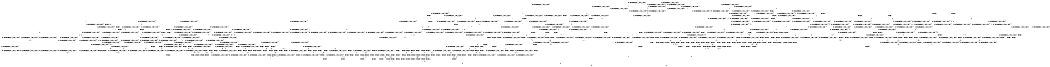 digraph BCG {
size = "7, 10.5";
center = TRUE;
node [shape = circle];
0 [peripheries = 2];
0 -> 1 [label = "EX !0 !ATOMIC_EXCH_BRANCH (1, +1, TRUE, +1, 1, FALSE) !{}"];
0 -> 2 [label = "EX !2 !ATOMIC_EXCH_BRANCH (1, +1, TRUE, +0, 3, TRUE) !{}"];
0 -> 3 [label = "EX !1 !ATOMIC_EXCH_BRANCH (1, +0, TRUE, +0, 1, TRUE) !{}"];
0 -> 4 [label = "EX !0 !ATOMIC_EXCH_BRANCH (1, +1, TRUE, +1, 1, FALSE) !{}"];
0 -> 5 [label = "EX !2 !ATOMIC_EXCH_BRANCH (1, +1, TRUE, +0, 3, TRUE) !{}"];
0 -> 6 [label = "EX !1 !ATOMIC_EXCH_BRANCH (1, +0, TRUE, +0, 1, TRUE) !{}"];
1 -> 7 [label = "EX !2 !ATOMIC_EXCH_BRANCH (1, +1, TRUE, +0, 3, FALSE) !{}"];
2 -> 8 [label = "EX !0 !ATOMIC_EXCH_BRANCH (1, +1, TRUE, +1, 1, TRUE) !{}"];
3 -> 9 [label = "EX !0 !ATOMIC_EXCH_BRANCH (1, +1, TRUE, +1, 1, FALSE) !{}"];
4 -> 7 [label = "EX !2 !ATOMIC_EXCH_BRANCH (1, +1, TRUE, +0, 3, FALSE) !{}"];
4 -> 10 [label = "EX !1 !ATOMIC_EXCH_BRANCH (1, +0, TRUE, +0, 1, FALSE) !{}"];
4 -> 11 [label = "TERMINATE !0"];
4 -> 12 [label = "EX !2 !ATOMIC_EXCH_BRANCH (1, +1, TRUE, +0, 3, FALSE) !{}"];
4 -> 13 [label = "EX !1 !ATOMIC_EXCH_BRANCH (1, +0, TRUE, +0, 1, FALSE) !{}"];
4 -> 14 [label = "TERMINATE !0"];
5 -> 8 [label = "EX !0 !ATOMIC_EXCH_BRANCH (1, +1, TRUE, +1, 1, TRUE) !{}"];
5 -> 15 [label = "EX !1 !ATOMIC_EXCH_BRANCH (1, +0, TRUE, +0, 1, FALSE) !{}"];
5 -> 16 [label = "TERMINATE !2"];
5 -> 17 [label = "EX !0 !ATOMIC_EXCH_BRANCH (1, +1, TRUE, +1, 1, TRUE) !{}"];
5 -> 18 [label = "EX !1 !ATOMIC_EXCH_BRANCH (1, +0, TRUE, +0, 1, FALSE) !{}"];
5 -> 19 [label = "TERMINATE !2"];
6 -> 3 [label = "EX !1 !ATOMIC_EXCH_BRANCH (1, +0, TRUE, +0, 1, TRUE) !{}"];
6 -> 9 [label = "EX !0 !ATOMIC_EXCH_BRANCH (1, +1, TRUE, +1, 1, FALSE) !{}"];
6 -> 20 [label = "EX !2 !ATOMIC_EXCH_BRANCH (1, +1, TRUE, +0, 3, TRUE) !{}"];
6 -> 6 [label = "EX !1 !ATOMIC_EXCH_BRANCH (1, +0, TRUE, +0, 1, TRUE) !{}"];
6 -> 21 [label = "EX !0 !ATOMIC_EXCH_BRANCH (1, +1, TRUE, +1, 1, FALSE) !{}"];
6 -> 22 [label = "EX !2 !ATOMIC_EXCH_BRANCH (1, +1, TRUE, +0, 3, TRUE) !{}"];
7 -> 23 [label = "EX !2 !ATOMIC_EXCH_BRANCH (1, +0, TRUE, +1, 1, TRUE) !{}"];
8 -> 24 [label = "EX !1 !ATOMIC_EXCH_BRANCH (1, +0, TRUE, +0, 1, FALSE) !{}"];
9 -> 10 [label = "EX !1 !ATOMIC_EXCH_BRANCH (1, +0, TRUE, +0, 1, FALSE) !{}"];
10 -> 25 [label = "EX !2 !ATOMIC_EXCH_BRANCH (1, +1, TRUE, +0, 3, TRUE) !{}"];
11 -> 26 [label = "EX !2 !ATOMIC_EXCH_BRANCH (1, +1, TRUE, +0, 3, FALSE) !{}"];
12 -> 23 [label = "EX !2 !ATOMIC_EXCH_BRANCH (1, +0, TRUE, +1, 1, TRUE) !{}"];
12 -> 27 [label = "EX !1 !ATOMIC_EXCH_BRANCH (1, +0, TRUE, +0, 1, FALSE) !{}"];
12 -> 28 [label = "TERMINATE !0"];
12 -> 29 [label = "EX !2 !ATOMIC_EXCH_BRANCH (1, +0, TRUE, +1, 1, TRUE) !{}"];
12 -> 30 [label = "EX !1 !ATOMIC_EXCH_BRANCH (1, +0, TRUE, +0, 1, FALSE) !{}"];
12 -> 31 [label = "TERMINATE !0"];
13 -> 25 [label = "EX !2 !ATOMIC_EXCH_BRANCH (1, +1, TRUE, +0, 3, TRUE) !{}"];
13 -> 32 [label = "TERMINATE !0"];
13 -> 33 [label = "TERMINATE !1"];
13 -> 34 [label = "EX !2 !ATOMIC_EXCH_BRANCH (1, +1, TRUE, +0, 3, TRUE) !{}"];
13 -> 35 [label = "TERMINATE !0"];
13 -> 36 [label = "TERMINATE !1"];
14 -> 26 [label = "EX !2 !ATOMIC_EXCH_BRANCH (1, +1, TRUE, +0, 3, FALSE) !{}"];
14 -> 37 [label = "EX !1 !ATOMIC_EXCH_BRANCH (1, +0, TRUE, +0, 1, FALSE) !{}"];
14 -> 38 [label = "EX !2 !ATOMIC_EXCH_BRANCH (1, +1, TRUE, +0, 3, FALSE) !{}"];
14 -> 39 [label = "EX !1 !ATOMIC_EXCH_BRANCH (1, +0, TRUE, +0, 1, FALSE) !{}"];
15 -> 25 [label = "EX !0 !ATOMIC_EXCH_BRANCH (1, +1, TRUE, +1, 1, FALSE) !{}"];
16 -> 40 [label = "EX !0 !ATOMIC_EXCH_BRANCH (1, +1, TRUE, +1, 1, TRUE) !{}"];
17 -> 8 [label = "EX !0 !ATOMIC_EXCH_BRANCH (1, +1, TRUE, +1, 1, TRUE) !{}"];
17 -> 24 [label = "EX !1 !ATOMIC_EXCH_BRANCH (1, +0, TRUE, +0, 1, FALSE) !{}"];
17 -> 41 [label = "TERMINATE !2"];
17 -> 17 [label = "EX !0 !ATOMIC_EXCH_BRANCH (1, +1, TRUE, +1, 1, TRUE) !{}"];
17 -> 42 [label = "EX !1 !ATOMIC_EXCH_BRANCH (1, +0, TRUE, +0, 1, FALSE) !{}"];
17 -> 43 [label = "TERMINATE !2"];
18 -> 25 [label = "EX !0 !ATOMIC_EXCH_BRANCH (1, +1, TRUE, +1, 1, FALSE) !{}"];
18 -> 44 [label = "TERMINATE !2"];
18 -> 45 [label = "TERMINATE !1"];
18 -> 34 [label = "EX !0 !ATOMIC_EXCH_BRANCH (1, +1, TRUE, +1, 1, FALSE) !{}"];
18 -> 46 [label = "TERMINATE !2"];
18 -> 47 [label = "TERMINATE !1"];
19 -> 40 [label = "EX !0 !ATOMIC_EXCH_BRANCH (1, +1, TRUE, +1, 1, TRUE) !{}"];
19 -> 48 [label = "EX !1 !ATOMIC_EXCH_BRANCH (1, +0, TRUE, +0, 1, FALSE) !{}"];
19 -> 49 [label = "EX !0 !ATOMIC_EXCH_BRANCH (1, +1, TRUE, +1, 1, TRUE) !{}"];
19 -> 50 [label = "EX !1 !ATOMIC_EXCH_BRANCH (1, +0, TRUE, +0, 1, FALSE) !{}"];
20 -> 15 [label = "EX !1 !ATOMIC_EXCH_BRANCH (1, +0, TRUE, +0, 1, FALSE) !{}"];
21 -> 10 [label = "EX !1 !ATOMIC_EXCH_BRANCH (1, +0, TRUE, +0, 1, FALSE) !{}"];
21 -> 51 [label = "EX !2 !ATOMIC_EXCH_BRANCH (1, +1, TRUE, +0, 3, FALSE) !{}"];
21 -> 52 [label = "TERMINATE !0"];
21 -> 13 [label = "EX !1 !ATOMIC_EXCH_BRANCH (1, +0, TRUE, +0, 1, FALSE) !{}"];
21 -> 53 [label = "EX !2 !ATOMIC_EXCH_BRANCH (1, +1, TRUE, +0, 3, FALSE) !{}"];
21 -> 54 [label = "TERMINATE !0"];
22 -> 15 [label = "EX !1 !ATOMIC_EXCH_BRANCH (1, +0, TRUE, +0, 1, FALSE) !{}"];
22 -> 55 [label = "EX !0 !ATOMIC_EXCH_BRANCH (1, +1, TRUE, +1, 1, TRUE) !{}"];
22 -> 56 [label = "TERMINATE !2"];
22 -> 18 [label = "EX !1 !ATOMIC_EXCH_BRANCH (1, +0, TRUE, +0, 1, FALSE) !{}"];
22 -> 57 [label = "EX !0 !ATOMIC_EXCH_BRANCH (1, +1, TRUE, +1, 1, TRUE) !{}"];
22 -> 58 [label = "TERMINATE !2"];
23 -> 59 [label = "EX !2 !ATOMIC_EXCH_BRANCH (1, +1, TRUE, +0, 3, TRUE) !{}"];
24 -> 25 [label = "EX !0 !ATOMIC_EXCH_BRANCH (1, +1, TRUE, +1, 1, FALSE) !{}"];
25 -> 60 [label = "TERMINATE !0"];
26 -> 61 [label = "EX !2 !ATOMIC_EXCH_BRANCH (1, +0, TRUE, +1, 1, TRUE) !{}"];
27 -> 62 [label = "EX !2 !ATOMIC_EXCH_BRANCH (1, +0, TRUE, +1, 1, FALSE) !{}"];
28 -> 63 [label = "EX !1 !ATOMIC_EXCH_BRANCH (1, +0, TRUE, +0, 1, FALSE) !{}"];
29 -> 59 [label = "EX !2 !ATOMIC_EXCH_BRANCH (1, +1, TRUE, +0, 3, TRUE) !{}"];
29 -> 64 [label = "EX !1 !ATOMIC_EXCH_BRANCH (1, +0, TRUE, +0, 1, TRUE) !{}"];
29 -> 65 [label = "TERMINATE !0"];
29 -> 66 [label = "EX !2 !ATOMIC_EXCH_BRANCH (1, +1, TRUE, +0, 3, TRUE) !{}"];
29 -> 67 [label = "EX !1 !ATOMIC_EXCH_BRANCH (1, +0, TRUE, +0, 1, TRUE) !{}"];
29 -> 68 [label = "TERMINATE !0"];
30 -> 62 [label = "EX !2 !ATOMIC_EXCH_BRANCH (1, +0, TRUE, +1, 1, FALSE) !{}"];
30 -> 69 [label = "TERMINATE !0"];
30 -> 70 [label = "TERMINATE !1"];
30 -> 71 [label = "EX !2 !ATOMIC_EXCH_BRANCH (1, +0, TRUE, +1, 1, FALSE) !{}"];
30 -> 72 [label = "TERMINATE !0"];
30 -> 73 [label = "TERMINATE !1"];
31 -> 63 [label = "EX !1 !ATOMIC_EXCH_BRANCH (1, +0, TRUE, +0, 1, FALSE) !{}"];
31 -> 61 [label = "EX !2 !ATOMIC_EXCH_BRANCH (1, +0, TRUE, +1, 1, TRUE) !{}"];
31 -> 74 [label = "EX !1 !ATOMIC_EXCH_BRANCH (1, +0, TRUE, +0, 1, FALSE) !{}"];
31 -> 75 [label = "EX !2 !ATOMIC_EXCH_BRANCH (1, +0, TRUE, +1, 1, TRUE) !{}"];
32 -> 76 [label = "EX !2 !ATOMIC_EXCH_BRANCH (1, +1, TRUE, +0, 3, TRUE) !{}"];
33 -> 77 [label = "EX !2 !ATOMIC_EXCH_BRANCH (1, +1, TRUE, +0, 3, TRUE) !{}"];
34 -> 60 [label = "TERMINATE !0"];
34 -> 78 [label = "TERMINATE !2"];
34 -> 79 [label = "TERMINATE !1"];
34 -> 80 [label = "TERMINATE !0"];
34 -> 81 [label = "TERMINATE !2"];
34 -> 82 [label = "TERMINATE !1"];
35 -> 76 [label = "EX !2 !ATOMIC_EXCH_BRANCH (1, +1, TRUE, +0, 3, TRUE) !{}"];
35 -> 83 [label = "TERMINATE !1"];
35 -> 84 [label = "EX !2 !ATOMIC_EXCH_BRANCH (1, +1, TRUE, +0, 3, TRUE) !{}"];
35 -> 85 [label = "TERMINATE !1"];
36 -> 77 [label = "EX !2 !ATOMIC_EXCH_BRANCH (1, +1, TRUE, +0, 3, TRUE) !{}"];
36 -> 83 [label = "TERMINATE !0"];
36 -> 86 [label = "EX !2 !ATOMIC_EXCH_BRANCH (1, +1, TRUE, +0, 3, TRUE) !{}"];
36 -> 85 [label = "TERMINATE !0"];
37 -> 76 [label = "EX !2 !ATOMIC_EXCH_BRANCH (1, +1, TRUE, +0, 3, TRUE) !{}"];
38 -> 61 [label = "EX !2 !ATOMIC_EXCH_BRANCH (1, +0, TRUE, +1, 1, TRUE) !{}"];
38 -> 63 [label = "EX !1 !ATOMIC_EXCH_BRANCH (1, +0, TRUE, +0, 1, FALSE) !{}"];
38 -> 75 [label = "EX !2 !ATOMIC_EXCH_BRANCH (1, +0, TRUE, +1, 1, TRUE) !{}"];
38 -> 74 [label = "EX !1 !ATOMIC_EXCH_BRANCH (1, +0, TRUE, +0, 1, FALSE) !{}"];
39 -> 76 [label = "EX !2 !ATOMIC_EXCH_BRANCH (1, +1, TRUE, +0, 3, TRUE) !{}"];
39 -> 83 [label = "TERMINATE !1"];
39 -> 84 [label = "EX !2 !ATOMIC_EXCH_BRANCH (1, +1, TRUE, +0, 3, TRUE) !{}"];
39 -> 85 [label = "TERMINATE !1"];
40 -> 87 [label = "EX !1 !ATOMIC_EXCH_BRANCH (1, +0, TRUE, +0, 1, FALSE) !{}"];
41 -> 87 [label = "EX !1 !ATOMIC_EXCH_BRANCH (1, +0, TRUE, +0, 1, FALSE) !{}"];
42 -> 25 [label = "EX !0 !ATOMIC_EXCH_BRANCH (1, +1, TRUE, +1, 1, FALSE) !{}"];
42 -> 88 [label = "TERMINATE !2"];
42 -> 89 [label = "TERMINATE !1"];
42 -> 34 [label = "EX !0 !ATOMIC_EXCH_BRANCH (1, +1, TRUE, +1, 1, FALSE) !{}"];
42 -> 90 [label = "TERMINATE !2"];
42 -> 91 [label = "TERMINATE !1"];
43 -> 87 [label = "EX !1 !ATOMIC_EXCH_BRANCH (1, +0, TRUE, +0, 1, FALSE) !{}"];
43 -> 40 [label = "EX !0 !ATOMIC_EXCH_BRANCH (1, +1, TRUE, +1, 1, TRUE) !{}"];
43 -> 92 [label = "EX !1 !ATOMIC_EXCH_BRANCH (1, +0, TRUE, +0, 1, FALSE) !{}"];
43 -> 49 [label = "EX !0 !ATOMIC_EXCH_BRANCH (1, +1, TRUE, +1, 1, TRUE) !{}"];
44 -> 93 [label = "EX !0 !ATOMIC_EXCH_BRANCH (1, +1, TRUE, +1, 1, FALSE) !{}"];
45 -> 77 [label = "EX !0 !ATOMIC_EXCH_BRANCH (1, +1, TRUE, +1, 1, FALSE) !{}"];
46 -> 93 [label = "EX !0 !ATOMIC_EXCH_BRANCH (1, +1, TRUE, +1, 1, FALSE) !{}"];
46 -> 94 [label = "TERMINATE !1"];
46 -> 95 [label = "EX !0 !ATOMIC_EXCH_BRANCH (1, +1, TRUE, +1, 1, FALSE) !{}"];
46 -> 96 [label = "TERMINATE !1"];
47 -> 77 [label = "EX !0 !ATOMIC_EXCH_BRANCH (1, +1, TRUE, +1, 1, FALSE) !{}"];
47 -> 94 [label = "TERMINATE !2"];
47 -> 86 [label = "EX !0 !ATOMIC_EXCH_BRANCH (1, +1, TRUE, +1, 1, FALSE) !{}"];
47 -> 96 [label = "TERMINATE !2"];
48 -> 93 [label = "EX !0 !ATOMIC_EXCH_BRANCH (1, +1, TRUE, +1, 1, FALSE) !{}"];
49 -> 40 [label = "EX !0 !ATOMIC_EXCH_BRANCH (1, +1, TRUE, +1, 1, TRUE) !{}"];
49 -> 87 [label = "EX !1 !ATOMIC_EXCH_BRANCH (1, +0, TRUE, +0, 1, FALSE) !{}"];
49 -> 49 [label = "EX !0 !ATOMIC_EXCH_BRANCH (1, +1, TRUE, +1, 1, TRUE) !{}"];
49 -> 92 [label = "EX !1 !ATOMIC_EXCH_BRANCH (1, +0, TRUE, +0, 1, FALSE) !{}"];
50 -> 93 [label = "EX !0 !ATOMIC_EXCH_BRANCH (1, +1, TRUE, +1, 1, FALSE) !{}"];
50 -> 94 [label = "TERMINATE !1"];
50 -> 95 [label = "EX !0 !ATOMIC_EXCH_BRANCH (1, +1, TRUE, +1, 1, FALSE) !{}"];
50 -> 96 [label = "TERMINATE !1"];
51 -> 27 [label = "EX !1 !ATOMIC_EXCH_BRANCH (1, +0, TRUE, +0, 1, FALSE) !{}"];
52 -> 97 [label = "EX !2 !ATOMIC_EXCH_BRANCH (1, +1, TRUE, +0, 3, FALSE) !{}"];
53 -> 27 [label = "EX !1 !ATOMIC_EXCH_BRANCH (1, +0, TRUE, +0, 1, FALSE) !{}"];
53 -> 98 [label = "EX !2 !ATOMIC_EXCH_BRANCH (1, +0, TRUE, +1, 1, TRUE) !{}"];
53 -> 99 [label = "TERMINATE !0"];
53 -> 30 [label = "EX !1 !ATOMIC_EXCH_BRANCH (1, +0, TRUE, +0, 1, FALSE) !{}"];
53 -> 100 [label = "EX !2 !ATOMIC_EXCH_BRANCH (1, +0, TRUE, +1, 1, TRUE) !{}"];
53 -> 101 [label = "TERMINATE !0"];
54 -> 97 [label = "EX !2 !ATOMIC_EXCH_BRANCH (1, +1, TRUE, +0, 3, FALSE) !{}"];
54 -> 37 [label = "EX !1 !ATOMIC_EXCH_BRANCH (1, +0, TRUE, +0, 1, FALSE) !{}"];
54 -> 102 [label = "EX !2 !ATOMIC_EXCH_BRANCH (1, +1, TRUE, +0, 3, FALSE) !{}"];
54 -> 39 [label = "EX !1 !ATOMIC_EXCH_BRANCH (1, +0, TRUE, +0, 1, FALSE) !{}"];
55 -> 24 [label = "EX !1 !ATOMIC_EXCH_BRANCH (1, +0, TRUE, +0, 1, FALSE) !{}"];
56 -> 103 [label = "EX !0 !ATOMIC_EXCH_BRANCH (1, +1, TRUE, +1, 1, TRUE) !{}"];
57 -> 55 [label = "EX !0 !ATOMIC_EXCH_BRANCH (1, +1, TRUE, +1, 1, TRUE) !{}"];
57 -> 24 [label = "EX !1 !ATOMIC_EXCH_BRANCH (1, +0, TRUE, +0, 1, FALSE) !{}"];
57 -> 104 [label = "TERMINATE !2"];
57 -> 57 [label = "EX !0 !ATOMIC_EXCH_BRANCH (1, +1, TRUE, +1, 1, TRUE) !{}"];
57 -> 42 [label = "EX !1 !ATOMIC_EXCH_BRANCH (1, +0, TRUE, +0, 1, FALSE) !{}"];
57 -> 105 [label = "TERMINATE !2"];
58 -> 103 [label = "EX !0 !ATOMIC_EXCH_BRANCH (1, +1, TRUE, +1, 1, TRUE) !{}"];
58 -> 48 [label = "EX !1 !ATOMIC_EXCH_BRANCH (1, +0, TRUE, +0, 1, FALSE) !{}"];
58 -> 106 [label = "EX !0 !ATOMIC_EXCH_BRANCH (1, +1, TRUE, +1, 1, TRUE) !{}"];
58 -> 50 [label = "EX !1 !ATOMIC_EXCH_BRANCH (1, +0, TRUE, +0, 1, FALSE) !{}"];
59 -> 107 [label = "EX !1 !ATOMIC_EXCH_BRANCH (1, +0, TRUE, +0, 1, FALSE) !{}"];
60 -> 108 [label = "TERMINATE !2"];
61 -> 109 [label = "EX !2 !ATOMIC_EXCH_BRANCH (1, +1, TRUE, +0, 3, TRUE) !{}"];
62 -> 110 [label = "TERMINATE !0"];
63 -> 111 [label = "EX !2 !ATOMIC_EXCH_BRANCH (1, +0, TRUE, +1, 1, FALSE) !{}"];
64 -> 112 [label = "EX !2 !ATOMIC_EXCH_BRANCH (1, +1, TRUE, +0, 3, TRUE) !{}"];
65 -> 113 [label = "EX !1 !ATOMIC_EXCH_BRANCH (1, +0, TRUE, +0, 1, TRUE) !{}"];
66 -> 107 [label = "EX !1 !ATOMIC_EXCH_BRANCH (1, +0, TRUE, +0, 1, FALSE) !{}"];
66 -> 114 [label = "TERMINATE !0"];
66 -> 115 [label = "TERMINATE !2"];
66 -> 116 [label = "EX !1 !ATOMIC_EXCH_BRANCH (1, +0, TRUE, +0, 1, FALSE) !{}"];
66 -> 117 [label = "TERMINATE !0"];
66 -> 118 [label = "TERMINATE !2"];
67 -> 64 [label = "EX !1 !ATOMIC_EXCH_BRANCH (1, +0, TRUE, +0, 1, TRUE) !{}"];
67 -> 112 [label = "EX !2 !ATOMIC_EXCH_BRANCH (1, +1, TRUE, +0, 3, TRUE) !{}"];
67 -> 119 [label = "TERMINATE !0"];
67 -> 67 [label = "EX !1 !ATOMIC_EXCH_BRANCH (1, +0, TRUE, +0, 1, TRUE) !{}"];
67 -> 120 [label = "EX !2 !ATOMIC_EXCH_BRANCH (1, +1, TRUE, +0, 3, TRUE) !{}"];
67 -> 121 [label = "TERMINATE !0"];
68 -> 113 [label = "EX !1 !ATOMIC_EXCH_BRANCH (1, +0, TRUE, +0, 1, TRUE) !{}"];
68 -> 109 [label = "EX !2 !ATOMIC_EXCH_BRANCH (1, +1, TRUE, +0, 3, TRUE) !{}"];
68 -> 122 [label = "EX !1 !ATOMIC_EXCH_BRANCH (1, +0, TRUE, +0, 1, TRUE) !{}"];
68 -> 123 [label = "EX !2 !ATOMIC_EXCH_BRANCH (1, +1, TRUE, +0, 3, TRUE) !{}"];
69 -> 124 [label = "TERMINATE !1"];
70 -> 124 [label = "TERMINATE !0"];
71 -> 110 [label = "TERMINATE !0"];
71 -> 125 [label = "TERMINATE !2"];
71 -> 126 [label = "TERMINATE !1"];
71 -> 127 [label = "TERMINATE !0"];
71 -> 128 [label = "TERMINATE !2"];
71 -> 129 [label = "TERMINATE !1"];
72 -> 124 [label = "TERMINATE !1"];
72 -> 111 [label = "EX !2 !ATOMIC_EXCH_BRANCH (1, +0, TRUE, +1, 1, FALSE) !{}"];
72 -> 130 [label = "TERMINATE !1"];
72 -> 131 [label = "EX !2 !ATOMIC_EXCH_BRANCH (1, +0, TRUE, +1, 1, FALSE) !{}"];
73 -> 124 [label = "TERMINATE !0"];
73 -> 132 [label = "EX !2 !ATOMIC_EXCH_BRANCH (1, +0, TRUE, +1, 1, FALSE) !{}"];
73 -> 130 [label = "TERMINATE !0"];
73 -> 133 [label = "EX !2 !ATOMIC_EXCH_BRANCH (1, +0, TRUE, +1, 1, FALSE) !{}"];
74 -> 111 [label = "EX !2 !ATOMIC_EXCH_BRANCH (1, +0, TRUE, +1, 1, FALSE) !{}"];
74 -> 124 [label = "TERMINATE !1"];
74 -> 131 [label = "EX !2 !ATOMIC_EXCH_BRANCH (1, +0, TRUE, +1, 1, FALSE) !{}"];
74 -> 130 [label = "TERMINATE !1"];
75 -> 109 [label = "EX !2 !ATOMIC_EXCH_BRANCH (1, +1, TRUE, +0, 3, TRUE) !{}"];
75 -> 113 [label = "EX !1 !ATOMIC_EXCH_BRANCH (1, +0, TRUE, +0, 1, TRUE) !{}"];
75 -> 123 [label = "EX !2 !ATOMIC_EXCH_BRANCH (1, +1, TRUE, +0, 3, TRUE) !{}"];
75 -> 122 [label = "EX !1 !ATOMIC_EXCH_BRANCH (1, +0, TRUE, +0, 1, TRUE) !{}"];
76 -> 108 [label = "TERMINATE !2"];
77 -> 134 [label = "TERMINATE !0"];
78 -> 108 [label = "TERMINATE !0"];
79 -> 134 [label = "TERMINATE !0"];
80 -> 108 [label = "TERMINATE !2"];
80 -> 134 [label = "TERMINATE !1"];
80 -> 135 [label = "TERMINATE !2"];
80 -> 136 [label = "TERMINATE !1"];
81 -> 108 [label = "TERMINATE !0"];
81 -> 137 [label = "TERMINATE !1"];
81 -> 135 [label = "TERMINATE !0"];
81 -> 138 [label = "TERMINATE !1"];
82 -> 134 [label = "TERMINATE !0"];
82 -> 137 [label = "TERMINATE !2"];
82 -> 136 [label = "TERMINATE !0"];
82 -> 138 [label = "TERMINATE !2"];
83 -> 139 [label = "EX !2 !ATOMIC_EXCH_BRANCH (1, +1, TRUE, +0, 3, TRUE) !{}"];
84 -> 108 [label = "TERMINATE !2"];
84 -> 134 [label = "TERMINATE !1"];
84 -> 135 [label = "TERMINATE !2"];
84 -> 136 [label = "TERMINATE !1"];
85 -> 139 [label = "EX !2 !ATOMIC_EXCH_BRANCH (1, +1, TRUE, +0, 3, TRUE) !{}"];
85 -> 140 [label = "EX !2 !ATOMIC_EXCH_BRANCH (1, +1, TRUE, +0, 3, TRUE) !{}"];
86 -> 134 [label = "TERMINATE !0"];
86 -> 137 [label = "TERMINATE !2"];
86 -> 136 [label = "TERMINATE !0"];
86 -> 138 [label = "TERMINATE !2"];
87 -> 93 [label = "EX !0 !ATOMIC_EXCH_BRANCH (1, +1, TRUE, +1, 1, FALSE) !{}"];
88 -> 141 [label = "TERMINATE !1"];
89 -> 141 [label = "TERMINATE !2"];
90 -> 141 [label = "TERMINATE !1"];
90 -> 93 [label = "EX !0 !ATOMIC_EXCH_BRANCH (1, +1, TRUE, +1, 1, FALSE) !{}"];
90 -> 142 [label = "TERMINATE !1"];
90 -> 95 [label = "EX !0 !ATOMIC_EXCH_BRANCH (1, +1, TRUE, +1, 1, FALSE) !{}"];
91 -> 141 [label = "TERMINATE !2"];
91 -> 77 [label = "EX !0 !ATOMIC_EXCH_BRANCH (1, +1, TRUE, +1, 1, FALSE) !{}"];
91 -> 142 [label = "TERMINATE !2"];
91 -> 86 [label = "EX !0 !ATOMIC_EXCH_BRANCH (1, +1, TRUE, +1, 1, FALSE) !{}"];
92 -> 93 [label = "EX !0 !ATOMIC_EXCH_BRANCH (1, +1, TRUE, +1, 1, FALSE) !{}"];
92 -> 141 [label = "TERMINATE !1"];
92 -> 95 [label = "EX !0 !ATOMIC_EXCH_BRANCH (1, +1, TRUE, +1, 1, FALSE) !{}"];
92 -> 142 [label = "TERMINATE !1"];
93 -> 108 [label = "TERMINATE !0"];
94 -> 143 [label = "EX !0 !ATOMIC_EXCH_BRANCH (1, +1, TRUE, +1, 1, FALSE) !{}"];
95 -> 108 [label = "TERMINATE !0"];
95 -> 137 [label = "TERMINATE !1"];
95 -> 135 [label = "TERMINATE !0"];
95 -> 138 [label = "TERMINATE !1"];
96 -> 143 [label = "EX !0 !ATOMIC_EXCH_BRANCH (1, +1, TRUE, +1, 1, FALSE) !{}"];
96 -> 144 [label = "EX !0 !ATOMIC_EXCH_BRANCH (1, +1, TRUE, +1, 1, FALSE) !{}"];
97 -> 63 [label = "EX !1 !ATOMIC_EXCH_BRANCH (1, +0, TRUE, +0, 1, FALSE) !{}"];
98 -> 64 [label = "EX !1 !ATOMIC_EXCH_BRANCH (1, +0, TRUE, +0, 1, TRUE) !{}"];
99 -> 63 [label = "EX !1 !ATOMIC_EXCH_BRANCH (1, +0, TRUE, +0, 1, FALSE) !{}"];
100 -> 64 [label = "EX !1 !ATOMIC_EXCH_BRANCH (1, +0, TRUE, +0, 1, TRUE) !{}"];
100 -> 112 [label = "EX !2 !ATOMIC_EXCH_BRANCH (1, +1, TRUE, +0, 3, TRUE) !{}"];
100 -> 119 [label = "TERMINATE !0"];
100 -> 67 [label = "EX !1 !ATOMIC_EXCH_BRANCH (1, +0, TRUE, +0, 1, TRUE) !{}"];
100 -> 120 [label = "EX !2 !ATOMIC_EXCH_BRANCH (1, +1, TRUE, +0, 3, TRUE) !{}"];
100 -> 121 [label = "TERMINATE !0"];
101 -> 63 [label = "EX !1 !ATOMIC_EXCH_BRANCH (1, +0, TRUE, +0, 1, FALSE) !{}"];
101 -> 145 [label = "EX !2 !ATOMIC_EXCH_BRANCH (1, +0, TRUE, +1, 1, TRUE) !{}"];
101 -> 74 [label = "EX !1 !ATOMIC_EXCH_BRANCH (1, +0, TRUE, +0, 1, FALSE) !{}"];
101 -> 146 [label = "EX !2 !ATOMIC_EXCH_BRANCH (1, +0, TRUE, +1, 1, TRUE) !{}"];
102 -> 63 [label = "EX !1 !ATOMIC_EXCH_BRANCH (1, +0, TRUE, +0, 1, FALSE) !{}"];
102 -> 145 [label = "EX !2 !ATOMIC_EXCH_BRANCH (1, +0, TRUE, +1, 1, TRUE) !{}"];
102 -> 74 [label = "EX !1 !ATOMIC_EXCH_BRANCH (1, +0, TRUE, +0, 1, FALSE) !{}"];
102 -> 146 [label = "EX !2 !ATOMIC_EXCH_BRANCH (1, +0, TRUE, +1, 1, TRUE) !{}"];
103 -> 87 [label = "EX !1 !ATOMIC_EXCH_BRANCH (1, +0, TRUE, +0, 1, FALSE) !{}"];
104 -> 103 [label = "EX !0 !ATOMIC_EXCH_BRANCH (1, +1, TRUE, +1, 1, TRUE) !{}"];
105 -> 103 [label = "EX !0 !ATOMIC_EXCH_BRANCH (1, +1, TRUE, +1, 1, TRUE) !{}"];
105 -> 87 [label = "EX !1 !ATOMIC_EXCH_BRANCH (1, +0, TRUE, +0, 1, FALSE) !{}"];
105 -> 106 [label = "EX !0 !ATOMIC_EXCH_BRANCH (1, +1, TRUE, +1, 1, TRUE) !{}"];
105 -> 92 [label = "EX !1 !ATOMIC_EXCH_BRANCH (1, +0, TRUE, +0, 1, FALSE) !{}"];
106 -> 103 [label = "EX !0 !ATOMIC_EXCH_BRANCH (1, +1, TRUE, +1, 1, TRUE) !{}"];
106 -> 87 [label = "EX !1 !ATOMIC_EXCH_BRANCH (1, +0, TRUE, +0, 1, FALSE) !{}"];
106 -> 106 [label = "EX !0 !ATOMIC_EXCH_BRANCH (1, +1, TRUE, +1, 1, TRUE) !{}"];
106 -> 92 [label = "EX !1 !ATOMIC_EXCH_BRANCH (1, +0, TRUE, +0, 1, FALSE) !{}"];
107 -> 110 [label = "TERMINATE !0"];
108 -> 147 [label = "TERMINATE !1"];
109 -> 148 [label = "EX !1 !ATOMIC_EXCH_BRANCH (1, +0, TRUE, +0, 1, FALSE) !{}"];
110 -> 149 [label = "TERMINATE !2"];
111 -> 149 [label = "TERMINATE !2"];
112 -> 107 [label = "EX !1 !ATOMIC_EXCH_BRANCH (1, +0, TRUE, +0, 1, FALSE) !{}"];
113 -> 150 [label = "EX !2 !ATOMIC_EXCH_BRANCH (1, +1, TRUE, +0, 3, TRUE) !{}"];
114 -> 148 [label = "EX !1 !ATOMIC_EXCH_BRANCH (1, +0, TRUE, +0, 1, FALSE) !{}"];
115 -> 151 [label = "EX !1 !ATOMIC_EXCH_BRANCH (1, +0, TRUE, +0, 1, FALSE) !{}"];
116 -> 110 [label = "TERMINATE !0"];
116 -> 125 [label = "TERMINATE !2"];
116 -> 126 [label = "TERMINATE !1"];
116 -> 127 [label = "TERMINATE !0"];
116 -> 128 [label = "TERMINATE !2"];
116 -> 129 [label = "TERMINATE !1"];
117 -> 148 [label = "EX !1 !ATOMIC_EXCH_BRANCH (1, +0, TRUE, +0, 1, FALSE) !{}"];
117 -> 152 [label = "TERMINATE !2"];
117 -> 153 [label = "EX !1 !ATOMIC_EXCH_BRANCH (1, +0, TRUE, +0, 1, FALSE) !{}"];
117 -> 154 [label = "TERMINATE !2"];
118 -> 151 [label = "EX !1 !ATOMIC_EXCH_BRANCH (1, +0, TRUE, +0, 1, FALSE) !{}"];
118 -> 152 [label = "TERMINATE !0"];
118 -> 155 [label = "EX !1 !ATOMIC_EXCH_BRANCH (1, +0, TRUE, +0, 1, FALSE) !{}"];
118 -> 154 [label = "TERMINATE !0"];
119 -> 113 [label = "EX !1 !ATOMIC_EXCH_BRANCH (1, +0, TRUE, +0, 1, TRUE) !{}"];
120 -> 107 [label = "EX !1 !ATOMIC_EXCH_BRANCH (1, +0, TRUE, +0, 1, FALSE) !{}"];
120 -> 156 [label = "TERMINATE !0"];
120 -> 157 [label = "TERMINATE !2"];
120 -> 116 [label = "EX !1 !ATOMIC_EXCH_BRANCH (1, +0, TRUE, +0, 1, FALSE) !{}"];
120 -> 158 [label = "TERMINATE !0"];
120 -> 159 [label = "TERMINATE !2"];
121 -> 113 [label = "EX !1 !ATOMIC_EXCH_BRANCH (1, +0, TRUE, +0, 1, TRUE) !{}"];
121 -> 150 [label = "EX !2 !ATOMIC_EXCH_BRANCH (1, +1, TRUE, +0, 3, TRUE) !{}"];
121 -> 122 [label = "EX !1 !ATOMIC_EXCH_BRANCH (1, +0, TRUE, +0, 1, TRUE) !{}"];
121 -> 160 [label = "EX !2 !ATOMIC_EXCH_BRANCH (1, +1, TRUE, +0, 3, TRUE) !{}"];
122 -> 113 [label = "EX !1 !ATOMIC_EXCH_BRANCH (1, +0, TRUE, +0, 1, TRUE) !{}"];
122 -> 150 [label = "EX !2 !ATOMIC_EXCH_BRANCH (1, +1, TRUE, +0, 3, TRUE) !{}"];
122 -> 122 [label = "EX !1 !ATOMIC_EXCH_BRANCH (1, +0, TRUE, +0, 1, TRUE) !{}"];
122 -> 160 [label = "EX !2 !ATOMIC_EXCH_BRANCH (1, +1, TRUE, +0, 3, TRUE) !{}"];
123 -> 148 [label = "EX !1 !ATOMIC_EXCH_BRANCH (1, +0, TRUE, +0, 1, FALSE) !{}"];
123 -> 152 [label = "TERMINATE !2"];
123 -> 153 [label = "EX !1 !ATOMIC_EXCH_BRANCH (1, +0, TRUE, +0, 1, FALSE) !{}"];
123 -> 154 [label = "TERMINATE !2"];
124 -> 161 [label = "EX !2 !ATOMIC_EXCH_BRANCH (1, +0, TRUE, +1, 1, FALSE) !{}"];
125 -> 149 [label = "TERMINATE !0"];
126 -> 162 [label = "TERMINATE !0"];
127 -> 149 [label = "TERMINATE !2"];
127 -> 162 [label = "TERMINATE !1"];
127 -> 163 [label = "TERMINATE !2"];
127 -> 164 [label = "TERMINATE !1"];
128 -> 149 [label = "TERMINATE !0"];
128 -> 165 [label = "TERMINATE !1"];
128 -> 163 [label = "TERMINATE !0"];
128 -> 166 [label = "TERMINATE !1"];
129 -> 162 [label = "TERMINATE !0"];
129 -> 165 [label = "TERMINATE !2"];
129 -> 164 [label = "TERMINATE !0"];
129 -> 166 [label = "TERMINATE !2"];
130 -> 161 [label = "EX !2 !ATOMIC_EXCH_BRANCH (1, +0, TRUE, +1, 1, FALSE) !{}"];
130 -> 167 [label = "EX !2 !ATOMIC_EXCH_BRANCH (1, +0, TRUE, +1, 1, FALSE) !{}"];
131 -> 149 [label = "TERMINATE !2"];
131 -> 162 [label = "TERMINATE !1"];
131 -> 163 [label = "TERMINATE !2"];
131 -> 164 [label = "TERMINATE !1"];
132 -> 162 [label = "TERMINATE !0"];
133 -> 162 [label = "TERMINATE !0"];
133 -> 165 [label = "TERMINATE !2"];
133 -> 164 [label = "TERMINATE !0"];
133 -> 166 [label = "TERMINATE !2"];
134 -> 147 [label = "TERMINATE !2"];
135 -> 147 [label = "TERMINATE !1"];
135 -> 168 [label = "TERMINATE !1"];
136 -> 147 [label = "TERMINATE !2"];
136 -> 168 [label = "TERMINATE !2"];
137 -> 147 [label = "TERMINATE !0"];
138 -> 147 [label = "TERMINATE !0"];
138 -> 168 [label = "TERMINATE !0"];
139 -> 147 [label = "TERMINATE !2"];
140 -> 147 [label = "TERMINATE !2"];
140 -> 168 [label = "TERMINATE !2"];
141 -> 143 [label = "EX !0 !ATOMIC_EXCH_BRANCH (1, +1, TRUE, +1, 1, FALSE) !{}"];
142 -> 143 [label = "EX !0 !ATOMIC_EXCH_BRANCH (1, +1, TRUE, +1, 1, FALSE) !{}"];
142 -> 144 [label = "EX !0 !ATOMIC_EXCH_BRANCH (1, +1, TRUE, +1, 1, FALSE) !{}"];
143 -> 147 [label = "TERMINATE !0"];
144 -> 147 [label = "TERMINATE !0"];
144 -> 168 [label = "TERMINATE !0"];
145 -> 113 [label = "EX !1 !ATOMIC_EXCH_BRANCH (1, +0, TRUE, +0, 1, TRUE) !{}"];
146 -> 113 [label = "EX !1 !ATOMIC_EXCH_BRANCH (1, +0, TRUE, +0, 1, TRUE) !{}"];
146 -> 150 [label = "EX !2 !ATOMIC_EXCH_BRANCH (1, +1, TRUE, +0, 3, TRUE) !{}"];
146 -> 122 [label = "EX !1 !ATOMIC_EXCH_BRANCH (1, +0, TRUE, +0, 1, TRUE) !{}"];
146 -> 160 [label = "EX !2 !ATOMIC_EXCH_BRANCH (1, +1, TRUE, +0, 3, TRUE) !{}"];
147 -> 169 [label = "exit"];
148 -> 149 [label = "TERMINATE !2"];
149 -> 170 [label = "TERMINATE !1"];
150 -> 148 [label = "EX !1 !ATOMIC_EXCH_BRANCH (1, +0, TRUE, +0, 1, FALSE) !{}"];
151 -> 149 [label = "TERMINATE !0"];
152 -> 171 [label = "EX !1 !ATOMIC_EXCH_BRANCH (1, +0, TRUE, +0, 1, FALSE) !{}"];
153 -> 149 [label = "TERMINATE !2"];
153 -> 162 [label = "TERMINATE !1"];
153 -> 163 [label = "TERMINATE !2"];
153 -> 164 [label = "TERMINATE !1"];
154 -> 171 [label = "EX !1 !ATOMIC_EXCH_BRANCH (1, +0, TRUE, +0, 1, FALSE) !{}"];
154 -> 172 [label = "EX !1 !ATOMIC_EXCH_BRANCH (1, +0, TRUE, +0, 1, FALSE) !{}"];
155 -> 149 [label = "TERMINATE !0"];
155 -> 165 [label = "TERMINATE !1"];
155 -> 163 [label = "TERMINATE !0"];
155 -> 166 [label = "TERMINATE !1"];
156 -> 173 [label = "TERMINATE !2"];
157 -> 173 [label = "TERMINATE !0"];
158 -> 173 [label = "TERMINATE !2"];
158 -> 148 [label = "EX !1 !ATOMIC_EXCH_BRANCH (1, +0, TRUE, +0, 1, FALSE) !{}"];
158 -> 174 [label = "TERMINATE !2"];
158 -> 153 [label = "EX !1 !ATOMIC_EXCH_BRANCH (1, +0, TRUE, +0, 1, FALSE) !{}"];
159 -> 173 [label = "TERMINATE !0"];
159 -> 151 [label = "EX !1 !ATOMIC_EXCH_BRANCH (1, +0, TRUE, +0, 1, FALSE) !{}"];
159 -> 174 [label = "TERMINATE !0"];
159 -> 155 [label = "EX !1 !ATOMIC_EXCH_BRANCH (1, +0, TRUE, +0, 1, FALSE) !{}"];
160 -> 148 [label = "EX !1 !ATOMIC_EXCH_BRANCH (1, +0, TRUE, +0, 1, FALSE) !{}"];
160 -> 173 [label = "TERMINATE !2"];
160 -> 153 [label = "EX !1 !ATOMIC_EXCH_BRANCH (1, +0, TRUE, +0, 1, FALSE) !{}"];
160 -> 174 [label = "TERMINATE !2"];
161 -> 170 [label = "TERMINATE !2"];
162 -> 170 [label = "TERMINATE !2"];
163 -> 170 [label = "TERMINATE !1"];
163 -> 175 [label = "TERMINATE !1"];
164 -> 170 [label = "TERMINATE !2"];
164 -> 175 [label = "TERMINATE !2"];
165 -> 170 [label = "TERMINATE !0"];
166 -> 170 [label = "TERMINATE !0"];
166 -> 175 [label = "TERMINATE !0"];
167 -> 170 [label = "TERMINATE !2"];
167 -> 175 [label = "TERMINATE !2"];
168 -> 176 [label = "exit"];
170 -> 169 [label = "exit"];
171 -> 170 [label = "TERMINATE !1"];
172 -> 170 [label = "TERMINATE !1"];
172 -> 175 [label = "TERMINATE !1"];
173 -> 171 [label = "EX !1 !ATOMIC_EXCH_BRANCH (1, +0, TRUE, +0, 1, FALSE) !{}"];
174 -> 171 [label = "EX !1 !ATOMIC_EXCH_BRANCH (1, +0, TRUE, +0, 1, FALSE) !{}"];
174 -> 172 [label = "EX !1 !ATOMIC_EXCH_BRANCH (1, +0, TRUE, +0, 1, FALSE) !{}"];
175 -> 176 [label = "exit"];
}
